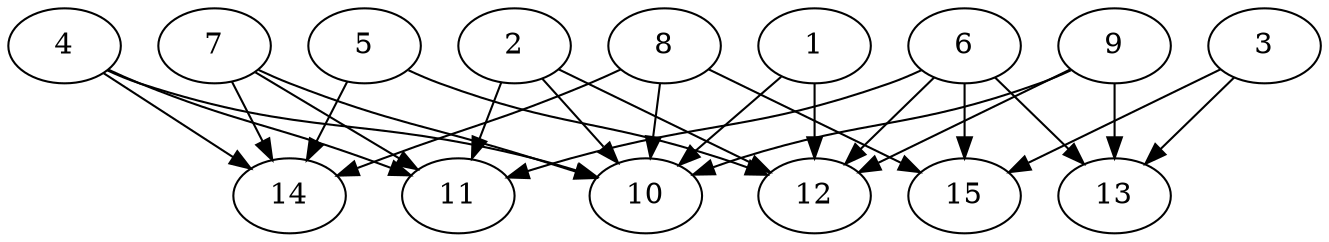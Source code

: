 // DAG automatically generated by daggen at Thu Oct  3 13:59:27 2019
// ./daggen --dot -n 15 --ccr 0.4 --fat 0.9 --regular 0.5 --density 0.7 --mindata 5242880 --maxdata 52428800 
digraph G {
  1 [size="99443200", alpha="0.18", expect_size="39777280"] 
  1 -> 10 [size ="39777280"]
  1 -> 12 [size ="39777280"]
  2 [size="18754560", alpha="0.15", expect_size="7501824"] 
  2 -> 10 [size ="7501824"]
  2 -> 11 [size ="7501824"]
  2 -> 12 [size ="7501824"]
  3 [size="93114880", alpha="0.16", expect_size="37245952"] 
  3 -> 13 [size ="37245952"]
  3 -> 15 [size ="37245952"]
  4 [size="14745600", alpha="0.13", expect_size="5898240"] 
  4 -> 10 [size ="5898240"]
  4 -> 11 [size ="5898240"]
  4 -> 14 [size ="5898240"]
  5 [size="63362560", alpha="0.14", expect_size="25345024"] 
  5 -> 12 [size ="25345024"]
  5 -> 14 [size ="25345024"]
  6 [size="22118400", alpha="0.06", expect_size="8847360"] 
  6 -> 11 [size ="8847360"]
  6 -> 12 [size ="8847360"]
  6 -> 13 [size ="8847360"]
  6 -> 15 [size ="8847360"]
  7 [size="43745280", alpha="0.10", expect_size="17498112"] 
  7 -> 10 [size ="17498112"]
  7 -> 11 [size ="17498112"]
  7 -> 14 [size ="17498112"]
  8 [size="81520640", alpha="0.04", expect_size="32608256"] 
  8 -> 10 [size ="32608256"]
  8 -> 14 [size ="32608256"]
  8 -> 15 [size ="32608256"]
  9 [size="74836480", alpha="0.03", expect_size="29934592"] 
  9 -> 10 [size ="29934592"]
  9 -> 12 [size ="29934592"]
  9 -> 13 [size ="29934592"]
  10 [size="27043840", alpha="0.10", expect_size="10817536"] 
  11 [size="20889600", alpha="0.10", expect_size="8355840"] 
  12 [size="127150080", alpha="0.03", expect_size="50860032"] 
  13 [size="99322880", alpha="0.06", expect_size="39729152"] 
  14 [size="74406400", alpha="0.01", expect_size="29762560"] 
  15 [size="30330880", alpha="0.06", expect_size="12132352"] 
}

